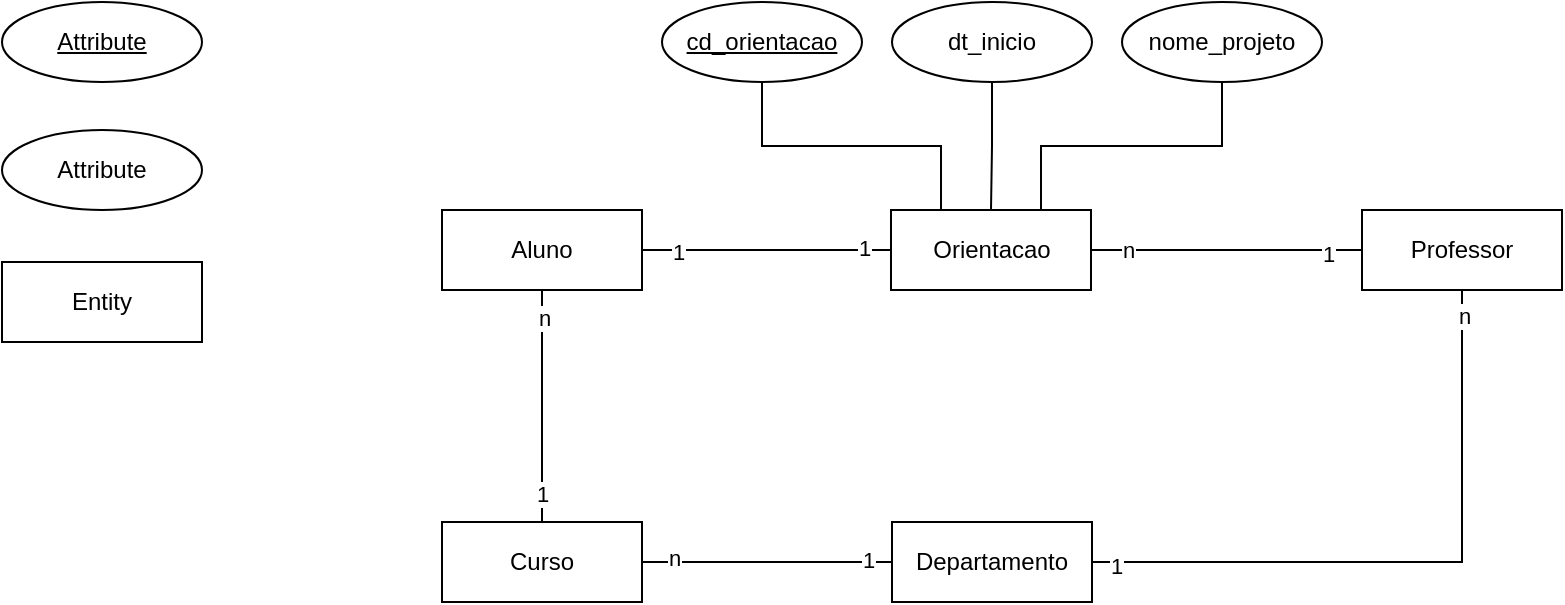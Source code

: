 <mxfile version="15.8.3" type="github">
  <diagram id="3MY4AUTtC3BZhcMlzD9B" name="Page-1">
    <mxGraphModel dx="868" dy="496" grid="1" gridSize="10" guides="1" tooltips="1" connect="1" arrows="1" fold="1" page="1" pageScale="1" pageWidth="1169" pageHeight="827" math="0" shadow="0">
      <root>
        <mxCell id="0" />
        <mxCell id="1" parent="0" />
        <mxCell id="yZ4FVXIt3ejTABx9WLvd-17" style="edgeStyle=orthogonalEdgeStyle;rounded=0;orthogonalLoop=1;jettySize=auto;html=1;exitX=1;exitY=0.5;exitDx=0;exitDy=0;endArrow=none;endFill=0;" edge="1" parent="1" source="yZ4FVXIt3ejTABx9WLvd-2" target="yZ4FVXIt3ejTABx9WLvd-8">
          <mxGeometry relative="1" as="geometry" />
        </mxCell>
        <mxCell id="yZ4FVXIt3ejTABx9WLvd-19" value="1" style="edgeLabel;html=1;align=center;verticalAlign=middle;resizable=0;points=[];" vertex="1" connectable="0" parent="yZ4FVXIt3ejTABx9WLvd-17">
          <mxGeometry x="-0.711" y="-1" relative="1" as="geometry">
            <mxPoint as="offset" />
          </mxGeometry>
        </mxCell>
        <mxCell id="yZ4FVXIt3ejTABx9WLvd-20" value="1" style="edgeLabel;html=1;align=center;verticalAlign=middle;resizable=0;points=[];" vertex="1" connectable="0" parent="yZ4FVXIt3ejTABx9WLvd-17">
          <mxGeometry x="0.783" y="1" relative="1" as="geometry">
            <mxPoint as="offset" />
          </mxGeometry>
        </mxCell>
        <mxCell id="yZ4FVXIt3ejTABx9WLvd-23" style="edgeStyle=orthogonalEdgeStyle;rounded=0;orthogonalLoop=1;jettySize=auto;html=1;exitX=0.5;exitY=1;exitDx=0;exitDy=0;entryX=0.5;entryY=0;entryDx=0;entryDy=0;endArrow=none;endFill=0;" edge="1" parent="1" source="yZ4FVXIt3ejTABx9WLvd-2" target="yZ4FVXIt3ejTABx9WLvd-12">
          <mxGeometry relative="1" as="geometry" />
        </mxCell>
        <mxCell id="yZ4FVXIt3ejTABx9WLvd-25" value="n" style="edgeLabel;html=1;align=center;verticalAlign=middle;resizable=0;points=[];" vertex="1" connectable="0" parent="yZ4FVXIt3ejTABx9WLvd-23">
          <mxGeometry x="-0.759" y="1" relative="1" as="geometry">
            <mxPoint as="offset" />
          </mxGeometry>
        </mxCell>
        <mxCell id="yZ4FVXIt3ejTABx9WLvd-26" value="1" style="edgeLabel;html=1;align=center;verticalAlign=middle;resizable=0;points=[];" vertex="1" connectable="0" parent="yZ4FVXIt3ejTABx9WLvd-23">
          <mxGeometry x="0.759" relative="1" as="geometry">
            <mxPoint as="offset" />
          </mxGeometry>
        </mxCell>
        <mxCell id="yZ4FVXIt3ejTABx9WLvd-2" value="Aluno" style="whiteSpace=wrap;html=1;align=center;" vertex="1" parent="1">
          <mxGeometry x="310" y="454" width="100" height="40" as="geometry" />
        </mxCell>
        <mxCell id="yZ4FVXIt3ejTABx9WLvd-5" value="Attribute" style="ellipse;whiteSpace=wrap;html=1;align=center;" vertex="1" parent="1">
          <mxGeometry x="90" y="414" width="100" height="40" as="geometry" />
        </mxCell>
        <mxCell id="yZ4FVXIt3ejTABx9WLvd-6" value="Attribute" style="ellipse;whiteSpace=wrap;html=1;align=center;fontStyle=4;" vertex="1" parent="1">
          <mxGeometry x="90" y="350" width="100" height="40" as="geometry" />
        </mxCell>
        <mxCell id="yZ4FVXIt3ejTABx9WLvd-18" style="edgeStyle=orthogonalEdgeStyle;rounded=0;orthogonalLoop=1;jettySize=auto;html=1;exitX=1;exitY=0.5;exitDx=0;exitDy=0;endArrow=none;endFill=0;" edge="1" parent="1" source="yZ4FVXIt3ejTABx9WLvd-8" target="yZ4FVXIt3ejTABx9WLvd-10">
          <mxGeometry relative="1" as="geometry" />
        </mxCell>
        <mxCell id="yZ4FVXIt3ejTABx9WLvd-21" value="n" style="edgeLabel;html=1;align=center;verticalAlign=middle;resizable=0;points=[];" vertex="1" connectable="0" parent="yZ4FVXIt3ejTABx9WLvd-18">
          <mxGeometry x="-0.742" y="-5" relative="1" as="geometry">
            <mxPoint x="1" y="-5" as="offset" />
          </mxGeometry>
        </mxCell>
        <mxCell id="yZ4FVXIt3ejTABx9WLvd-22" value="1" style="edgeLabel;html=1;align=center;verticalAlign=middle;resizable=0;points=[];" vertex="1" connectable="0" parent="yZ4FVXIt3ejTABx9WLvd-18">
          <mxGeometry x="0.749" y="-2" relative="1" as="geometry">
            <mxPoint as="offset" />
          </mxGeometry>
        </mxCell>
        <mxCell id="yZ4FVXIt3ejTABx9WLvd-8" value="Orientacao" style="whiteSpace=wrap;html=1;align=center;" vertex="1" parent="1">
          <mxGeometry x="534.5" y="454" width="100" height="40" as="geometry" />
        </mxCell>
        <mxCell id="yZ4FVXIt3ejTABx9WLvd-10" value="Professor" style="whiteSpace=wrap;html=1;align=center;" vertex="1" parent="1">
          <mxGeometry x="770" y="454" width="100" height="40" as="geometry" />
        </mxCell>
        <mxCell id="yZ4FVXIt3ejTABx9WLvd-11" value="Entity" style="whiteSpace=wrap;html=1;align=center;" vertex="1" parent="1">
          <mxGeometry x="90" y="480" width="100" height="40" as="geometry" />
        </mxCell>
        <mxCell id="yZ4FVXIt3ejTABx9WLvd-27" style="edgeStyle=orthogonalEdgeStyle;rounded=0;orthogonalLoop=1;jettySize=auto;html=1;exitX=1;exitY=0.5;exitDx=0;exitDy=0;entryX=0;entryY=0.5;entryDx=0;entryDy=0;endArrow=none;endFill=0;" edge="1" parent="1" source="yZ4FVXIt3ejTABx9WLvd-12" target="yZ4FVXIt3ejTABx9WLvd-15">
          <mxGeometry relative="1" as="geometry" />
        </mxCell>
        <mxCell id="yZ4FVXIt3ejTABx9WLvd-28" value="n" style="edgeLabel;html=1;align=center;verticalAlign=middle;resizable=0;points=[];" vertex="1" connectable="0" parent="yZ4FVXIt3ejTABx9WLvd-27">
          <mxGeometry x="-0.744" y="2" relative="1" as="geometry">
            <mxPoint as="offset" />
          </mxGeometry>
        </mxCell>
        <mxCell id="yZ4FVXIt3ejTABx9WLvd-29" value="1" style="edgeLabel;html=1;align=center;verticalAlign=middle;resizable=0;points=[];" vertex="1" connectable="0" parent="yZ4FVXIt3ejTABx9WLvd-27">
          <mxGeometry x="0.808" y="1" relative="1" as="geometry">
            <mxPoint as="offset" />
          </mxGeometry>
        </mxCell>
        <mxCell id="yZ4FVXIt3ejTABx9WLvd-12" value="Curso" style="whiteSpace=wrap;html=1;align=center;" vertex="1" parent="1">
          <mxGeometry x="310" y="610" width="100" height="40" as="geometry" />
        </mxCell>
        <mxCell id="yZ4FVXIt3ejTABx9WLvd-30" style="edgeStyle=orthogonalEdgeStyle;rounded=0;orthogonalLoop=1;jettySize=auto;html=1;exitX=1;exitY=0.5;exitDx=0;exitDy=0;entryX=0.5;entryY=1;entryDx=0;entryDy=0;endArrow=none;endFill=0;" edge="1" parent="1" source="yZ4FVXIt3ejTABx9WLvd-15" target="yZ4FVXIt3ejTABx9WLvd-10">
          <mxGeometry relative="1" as="geometry" />
        </mxCell>
        <mxCell id="yZ4FVXIt3ejTABx9WLvd-31" value="1" style="edgeLabel;html=1;align=center;verticalAlign=middle;resizable=0;points=[];" vertex="1" connectable="0" parent="yZ4FVXIt3ejTABx9WLvd-30">
          <mxGeometry x="-0.925" y="-2" relative="1" as="geometry">
            <mxPoint as="offset" />
          </mxGeometry>
        </mxCell>
        <mxCell id="yZ4FVXIt3ejTABx9WLvd-32" value="n" style="edgeLabel;html=1;align=center;verticalAlign=middle;resizable=0;points=[];" vertex="1" connectable="0" parent="yZ4FVXIt3ejTABx9WLvd-30">
          <mxGeometry x="0.919" y="-1" relative="1" as="geometry">
            <mxPoint as="offset" />
          </mxGeometry>
        </mxCell>
        <mxCell id="yZ4FVXIt3ejTABx9WLvd-15" value="Departamento" style="whiteSpace=wrap;html=1;align=center;" vertex="1" parent="1">
          <mxGeometry x="535" y="610" width="100" height="40" as="geometry" />
        </mxCell>
        <mxCell id="yZ4FVXIt3ejTABx9WLvd-37" style="edgeStyle=orthogonalEdgeStyle;rounded=0;orthogonalLoop=1;jettySize=auto;html=1;exitX=0.5;exitY=1;exitDx=0;exitDy=0;entryX=0.25;entryY=0;entryDx=0;entryDy=0;endArrow=none;endFill=0;" edge="1" parent="1" source="yZ4FVXIt3ejTABx9WLvd-36" target="yZ4FVXIt3ejTABx9WLvd-8">
          <mxGeometry relative="1" as="geometry" />
        </mxCell>
        <mxCell id="yZ4FVXIt3ejTABx9WLvd-36" value="cd_orientacao" style="ellipse;whiteSpace=wrap;html=1;align=center;fontStyle=4;" vertex="1" parent="1">
          <mxGeometry x="420" y="350" width="100" height="40" as="geometry" />
        </mxCell>
        <mxCell id="yZ4FVXIt3ejTABx9WLvd-39" style="edgeStyle=orthogonalEdgeStyle;rounded=0;orthogonalLoop=1;jettySize=auto;html=1;exitX=0.5;exitY=1;exitDx=0;exitDy=0;entryX=0.75;entryY=0;entryDx=0;entryDy=0;endArrow=none;endFill=0;" edge="1" parent="1" source="yZ4FVXIt3ejTABx9WLvd-38" target="yZ4FVXIt3ejTABx9WLvd-8">
          <mxGeometry relative="1" as="geometry" />
        </mxCell>
        <mxCell id="yZ4FVXIt3ejTABx9WLvd-38" value="nome_projeto" style="ellipse;whiteSpace=wrap;html=1;align=center;" vertex="1" parent="1">
          <mxGeometry x="650" y="350" width="100" height="40" as="geometry" />
        </mxCell>
        <mxCell id="yZ4FVXIt3ejTABx9WLvd-41" style="edgeStyle=orthogonalEdgeStyle;rounded=0;orthogonalLoop=1;jettySize=auto;html=1;exitX=0.5;exitY=1;exitDx=0;exitDy=0;entryX=0.5;entryY=0;entryDx=0;entryDy=0;endArrow=none;endFill=0;" edge="1" parent="1" source="yZ4FVXIt3ejTABx9WLvd-40" target="yZ4FVXIt3ejTABx9WLvd-8">
          <mxGeometry relative="1" as="geometry" />
        </mxCell>
        <mxCell id="yZ4FVXIt3ejTABx9WLvd-40" value="dt_inicio" style="ellipse;whiteSpace=wrap;html=1;align=center;" vertex="1" parent="1">
          <mxGeometry x="535" y="350" width="100" height="40" as="geometry" />
        </mxCell>
      </root>
    </mxGraphModel>
  </diagram>
</mxfile>
